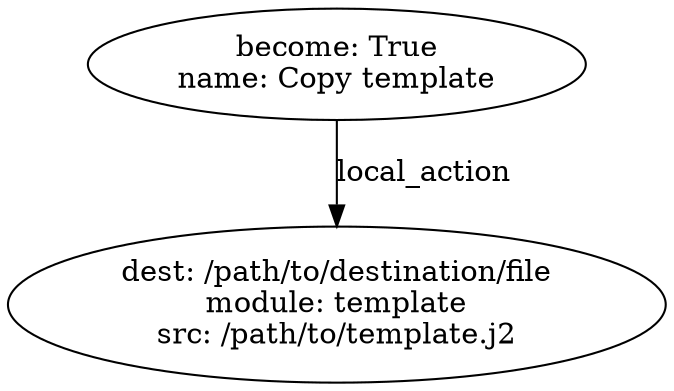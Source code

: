 digraph graphname {
2039 [label="dest: /path/to/destination/file\nmodule: template\nsrc: /path/to/template.j2\n"];
2038 [label="become: True\nname: Copy template\n"];
2038 -> 2039 [label="local_action"];
}
